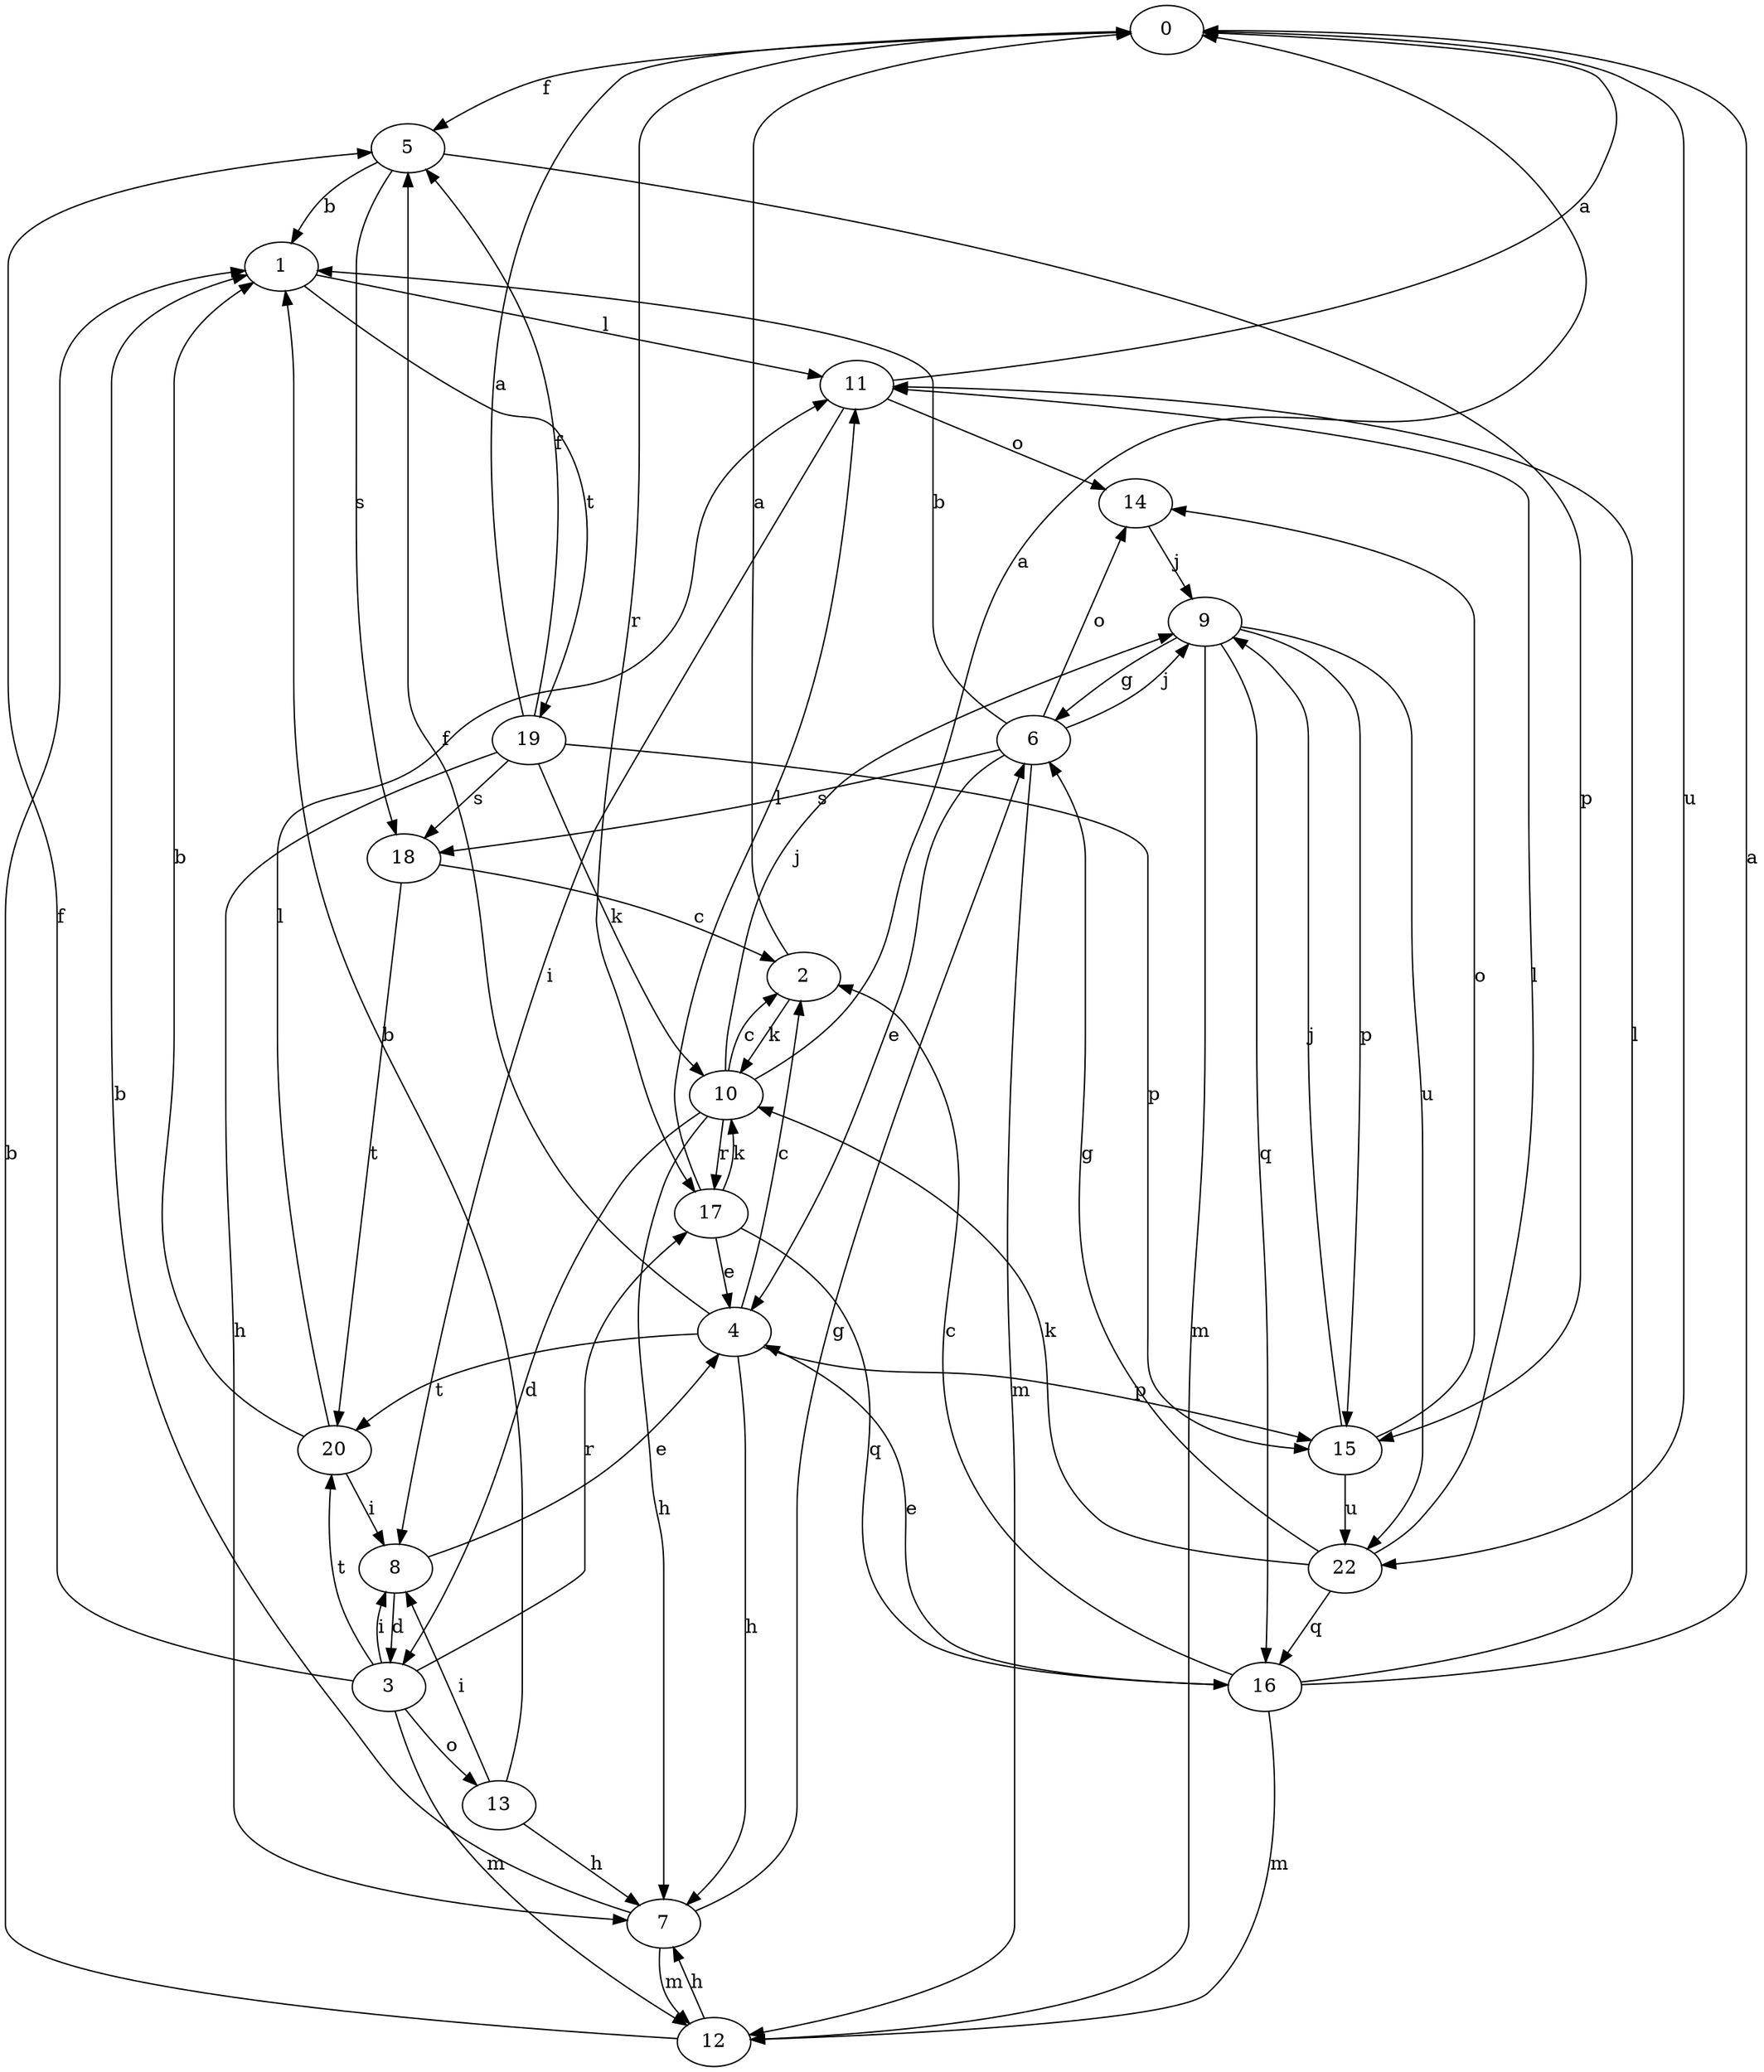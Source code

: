 strict digraph  {
0;
1;
2;
3;
4;
5;
6;
7;
8;
9;
10;
11;
12;
13;
14;
15;
16;
17;
18;
19;
20;
22;
0 -> 5  [label=f];
0 -> 17  [label=r];
0 -> 22  [label=u];
1 -> 11  [label=l];
1 -> 19  [label=t];
2 -> 0  [label=a];
2 -> 10  [label=k];
3 -> 5  [label=f];
3 -> 8  [label=i];
3 -> 12  [label=m];
3 -> 13  [label=o];
3 -> 17  [label=r];
3 -> 20  [label=t];
4 -> 2  [label=c];
4 -> 5  [label=f];
4 -> 7  [label=h];
4 -> 15  [label=p];
4 -> 20  [label=t];
5 -> 1  [label=b];
5 -> 15  [label=p];
5 -> 18  [label=s];
6 -> 1  [label=b];
6 -> 4  [label=e];
6 -> 9  [label=j];
6 -> 12  [label=m];
6 -> 14  [label=o];
6 -> 18  [label=s];
7 -> 1  [label=b];
7 -> 6  [label=g];
7 -> 12  [label=m];
8 -> 3  [label=d];
8 -> 4  [label=e];
9 -> 6  [label=g];
9 -> 12  [label=m];
9 -> 15  [label=p];
9 -> 16  [label=q];
9 -> 22  [label=u];
10 -> 0  [label=a];
10 -> 2  [label=c];
10 -> 3  [label=d];
10 -> 7  [label=h];
10 -> 9  [label=j];
10 -> 17  [label=r];
11 -> 0  [label=a];
11 -> 8  [label=i];
11 -> 14  [label=o];
12 -> 1  [label=b];
12 -> 7  [label=h];
13 -> 1  [label=b];
13 -> 7  [label=h];
13 -> 8  [label=i];
14 -> 9  [label=j];
15 -> 9  [label=j];
15 -> 14  [label=o];
15 -> 22  [label=u];
16 -> 0  [label=a];
16 -> 2  [label=c];
16 -> 4  [label=e];
16 -> 11  [label=l];
16 -> 12  [label=m];
17 -> 4  [label=e];
17 -> 10  [label=k];
17 -> 11  [label=l];
17 -> 16  [label=q];
18 -> 2  [label=c];
18 -> 20  [label=t];
19 -> 0  [label=a];
19 -> 5  [label=f];
19 -> 7  [label=h];
19 -> 10  [label=k];
19 -> 15  [label=p];
19 -> 18  [label=s];
20 -> 1  [label=b];
20 -> 8  [label=i];
20 -> 11  [label=l];
22 -> 6  [label=g];
22 -> 10  [label=k];
22 -> 11  [label=l];
22 -> 16  [label=q];
}
